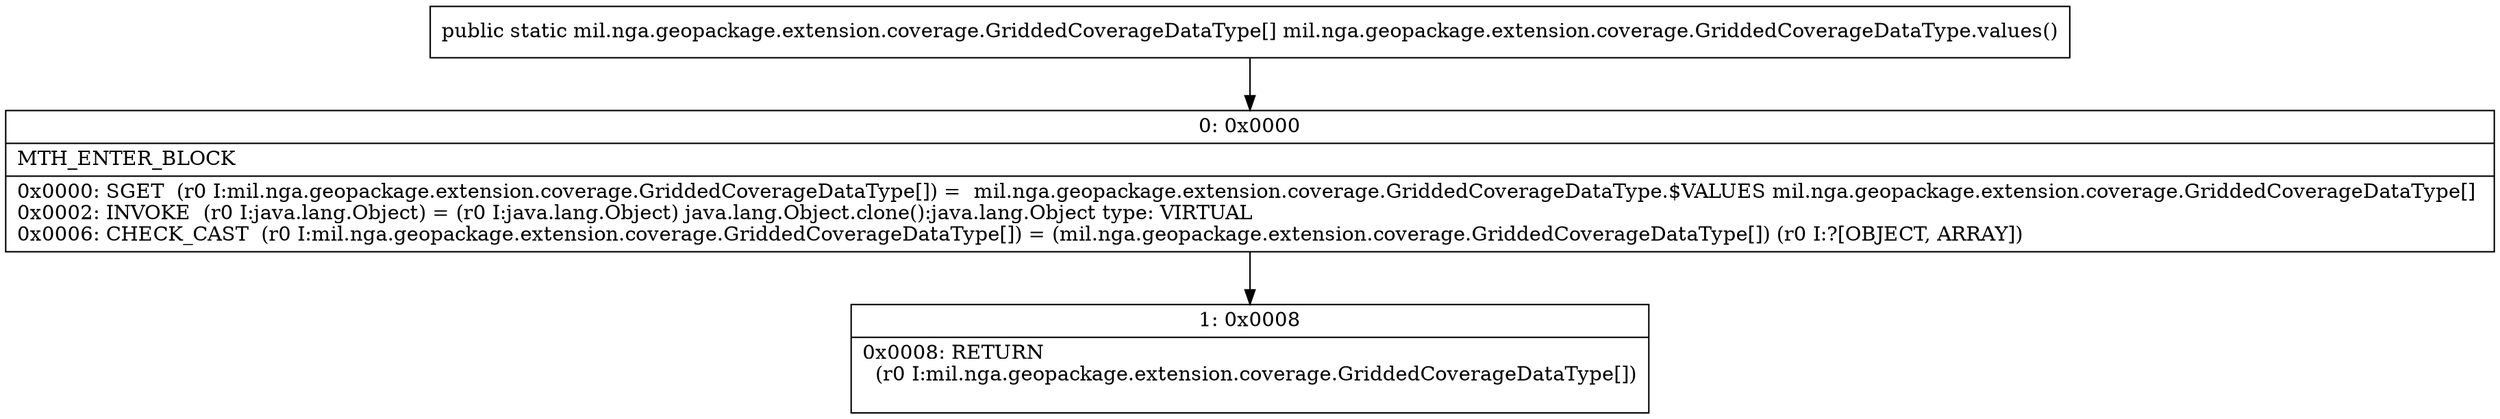 digraph "CFG formil.nga.geopackage.extension.coverage.GriddedCoverageDataType.values()[Lmil\/nga\/geopackage\/extension\/coverage\/GriddedCoverageDataType;" {
Node_0 [shape=record,label="{0\:\ 0x0000|MTH_ENTER_BLOCK\l|0x0000: SGET  (r0 I:mil.nga.geopackage.extension.coverage.GriddedCoverageDataType[]) =  mil.nga.geopackage.extension.coverage.GriddedCoverageDataType.$VALUES mil.nga.geopackage.extension.coverage.GriddedCoverageDataType[] \l0x0002: INVOKE  (r0 I:java.lang.Object) = (r0 I:java.lang.Object) java.lang.Object.clone():java.lang.Object type: VIRTUAL \l0x0006: CHECK_CAST  (r0 I:mil.nga.geopackage.extension.coverage.GriddedCoverageDataType[]) = (mil.nga.geopackage.extension.coverage.GriddedCoverageDataType[]) (r0 I:?[OBJECT, ARRAY]) \l}"];
Node_1 [shape=record,label="{1\:\ 0x0008|0x0008: RETURN  \l  (r0 I:mil.nga.geopackage.extension.coverage.GriddedCoverageDataType[])\l \l}"];
MethodNode[shape=record,label="{public static mil.nga.geopackage.extension.coverage.GriddedCoverageDataType[] mil.nga.geopackage.extension.coverage.GriddedCoverageDataType.values() }"];
MethodNode -> Node_0;
Node_0 -> Node_1;
}

